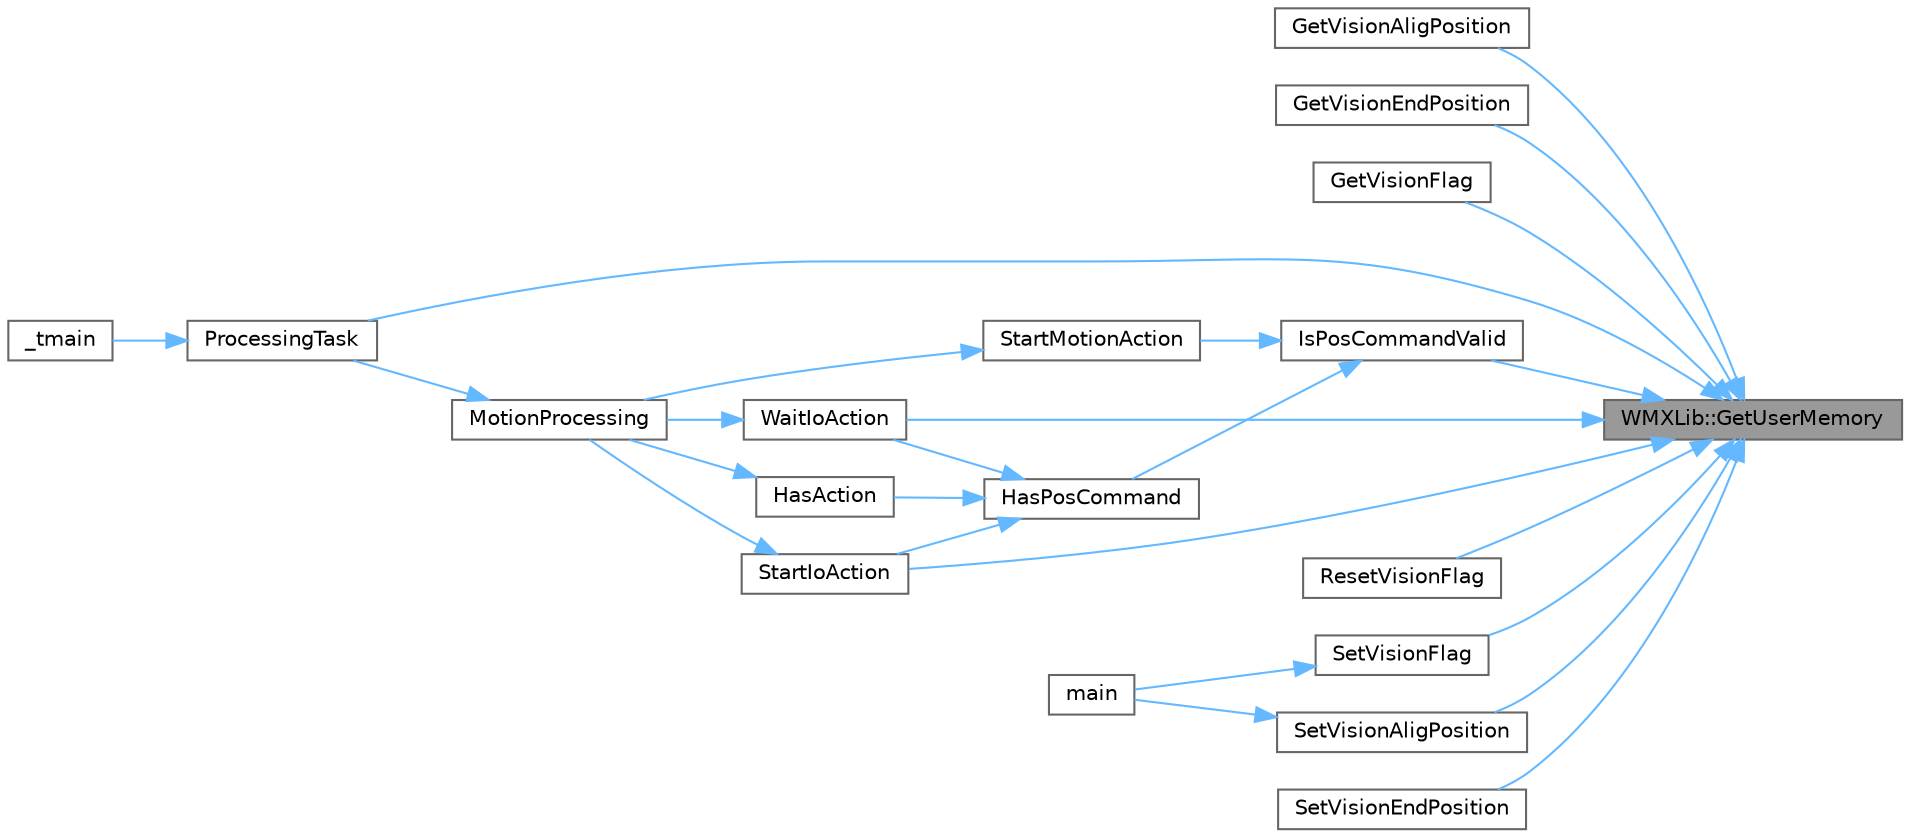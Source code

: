 digraph "WMXLib::GetUserMemory"
{
 // LATEX_PDF_SIZE
  bgcolor="transparent";
  edge [fontname=Helvetica,fontsize=10,labelfontname=Helvetica,labelfontsize=10];
  node [fontname=Helvetica,fontsize=10,shape=box,height=0.2,width=0.4];
  rankdir="RL";
  Node1 [id="Node000001",label="WMXLib::GetUserMemory",height=0.2,width=0.4,color="gray40", fillcolor="grey60", style="filled", fontcolor="black",tooltip="UserMemory 객체를 반환합니다."];
  Node1 -> Node2 [id="edge1_Node000001_Node000002",dir="back",color="steelblue1",style="solid",tooltip=" "];
  Node2 [id="Node000002",label="GetVisionAligPosition",height=0.2,width=0.4,color="grey40", fillcolor="white", style="filled",URL="$a00056.html#a6b5b6b4b1e2793773f049d6e27797e04",tooltip=" "];
  Node1 -> Node3 [id="edge2_Node000001_Node000003",dir="back",color="steelblue1",style="solid",tooltip=" "];
  Node3 [id="Node000003",label="GetVisionEndPosition",height=0.2,width=0.4,color="grey40", fillcolor="white", style="filled",URL="$a00056.html#a89e2b5bf67c4f39bbd7d35787cd5d70a",tooltip=" "];
  Node1 -> Node4 [id="edge3_Node000001_Node000004",dir="back",color="steelblue1",style="solid",tooltip=" "];
  Node4 [id="Node000004",label="GetVisionFlag",height=0.2,width=0.4,color="grey40", fillcolor="white", style="filled",URL="$a00056.html#afe2c8086396407006c579aac060a82ba",tooltip=" "];
  Node1 -> Node5 [id="edge4_Node000001_Node000005",dir="back",color="steelblue1",style="solid",tooltip=" "];
  Node5 [id="Node000005",label="IsPosCommandValid",height=0.2,width=0.4,color="grey40", fillcolor="white", style="filled",URL="$a00047.html#afec46831b7008c2d45e6cadac7aac208",tooltip="지정된 액션에 위치 명령이 유효한지 확인합니다."];
  Node5 -> Node6 [id="edge5_Node000005_Node000006",dir="back",color="steelblue1",style="solid",tooltip=" "];
  Node6 [id="Node000006",label="HasPosCommand",height=0.2,width=0.4,color="grey40", fillcolor="white", style="filled",URL="$a00047.html#ace5776f616fb07151de63240027f2fba",tooltip="액션 객체 배열에 위치 명령이 포함되어 있는지 확인합니다."];
  Node6 -> Node7 [id="edge6_Node000006_Node000007",dir="back",color="steelblue1",style="solid",tooltip=" "];
  Node7 [id="Node000007",label="HasAction",height=0.2,width=0.4,color="grey40", fillcolor="white", style="filled",URL="$a00047.html#ae9d126a6c67bf8786323bb90163d1760",tooltip="액션 객체 배열에서 특정 액션이 포함되어 있는지 확인합니다."];
  Node7 -> Node8 [id="edge7_Node000007_Node000008",dir="back",color="steelblue1",style="solid",tooltip=" "];
  Node8 [id="Node000008",label="MotionProcessing",height=0.2,width=0.4,color="grey40", fillcolor="white", style="filled",URL="$a00047.html#a4f9769b178418fdb7769bf8bb92c2773",tooltip="주어진 상태에 따라 모션 처리를 수행합니다."];
  Node8 -> Node9 [id="edge8_Node000008_Node000009",dir="back",color="steelblue1",style="solid",tooltip=" "];
  Node9 [id="Node000009",label="ProcessingTask",height=0.2,width=0.4,color="grey40", fillcolor="white", style="filled",URL="$a00047.html#a3db71c15151b4d493496a84b964c847b",tooltip="주어진 작업을 수행하는 스레드 함수입니다."];
  Node9 -> Node10 [id="edge9_Node000009_Node000010",dir="back",color="steelblue1",style="solid",tooltip=" "];
  Node10 [id="Node000010",label="_tmain",height=0.2,width=0.4,color="grey40", fillcolor="white", style="filled",URL="$a00047.html#a353674c5af92be7fb389265cde4e5e03",tooltip=" "];
  Node6 -> Node11 [id="edge10_Node000006_Node000011",dir="back",color="steelblue1",style="solid",tooltip=" "];
  Node11 [id="Node000011",label="StartIoAction",height=0.2,width=0.4,color="grey40", fillcolor="white", style="filled",URL="$a00047.html#aba80849ebaf4b9e344713667832c33bf",tooltip="주어진 번호의 IO 액션을 시작합니다."];
  Node11 -> Node8 [id="edge11_Node000011_Node000008",dir="back",color="steelblue1",style="solid",tooltip=" "];
  Node6 -> Node12 [id="edge12_Node000006_Node000012",dir="back",color="steelblue1",style="solid",tooltip=" "];
  Node12 [id="Node000012",label="WaitIoAction",height=0.2,width=0.4,color="grey40", fillcolor="white", style="filled",URL="$a00047.html#a846233571b4a12fba41e02d16aa9811e",tooltip="현재 IO 액션의 완료를 대기합니다."];
  Node12 -> Node8 [id="edge13_Node000012_Node000008",dir="back",color="steelblue1",style="solid",tooltip=" "];
  Node5 -> Node13 [id="edge14_Node000005_Node000013",dir="back",color="steelblue1",style="solid",tooltip=" "];
  Node13 [id="Node000013",label="StartMotionAction",height=0.2,width=0.4,color="grey40", fillcolor="white", style="filled",URL="$a00047.html#afceac67cf472dc6a05e2aed15e24a465",tooltip="주어진 번호의 모션 액션을 시작합니다."];
  Node13 -> Node8 [id="edge15_Node000013_Node000008",dir="back",color="steelblue1",style="solid",tooltip=" "];
  Node1 -> Node9 [id="edge16_Node000001_Node000009",dir="back",color="steelblue1",style="solid",tooltip=" "];
  Node1 -> Node14 [id="edge17_Node000001_Node000014",dir="back",color="steelblue1",style="solid",tooltip=" "];
  Node14 [id="Node000014",label="ResetVisionFlag",height=0.2,width=0.4,color="grey40", fillcolor="white", style="filled",URL="$a00056.html#a4098930184a74deacbf8a10772ef850e",tooltip=" "];
  Node1 -> Node15 [id="edge18_Node000001_Node000015",dir="back",color="steelblue1",style="solid",tooltip=" "];
  Node15 [id="Node000015",label="SetVisionAligPosition",height=0.2,width=0.4,color="grey40", fillcolor="white", style="filled",URL="$a00056.html#a57f1d94f3d65d09f6dd73e98fa5e8123",tooltip=" "];
  Node15 -> Node16 [id="edge19_Node000015_Node000016",dir="back",color="steelblue1",style="solid",tooltip=" "];
  Node16 [id="Node000016",label="main",height=0.2,width=0.4,color="grey40", fillcolor="white", style="filled",URL="$a00056.html#ae66f6b31b5ad750f1fe042a706a4e3d4",tooltip=" "];
  Node1 -> Node17 [id="edge20_Node000001_Node000017",dir="back",color="steelblue1",style="solid",tooltip=" "];
  Node17 [id="Node000017",label="SetVisionEndPosition",height=0.2,width=0.4,color="grey40", fillcolor="white", style="filled",URL="$a00056.html#a9e9cbf62c8d9bbffe53052356feae736",tooltip=" "];
  Node1 -> Node18 [id="edge21_Node000001_Node000018",dir="back",color="steelblue1",style="solid",tooltip=" "];
  Node18 [id="Node000018",label="SetVisionFlag",height=0.2,width=0.4,color="grey40", fillcolor="white", style="filled",URL="$a00056.html#a2d22c21225e4d98ea76bef019d732211",tooltip=" "];
  Node18 -> Node16 [id="edge22_Node000018_Node000016",dir="back",color="steelblue1",style="solid",tooltip=" "];
  Node1 -> Node11 [id="edge23_Node000001_Node000011",dir="back",color="steelblue1",style="solid",tooltip=" "];
  Node1 -> Node12 [id="edge24_Node000001_Node000012",dir="back",color="steelblue1",style="solid",tooltip=" "];
}
